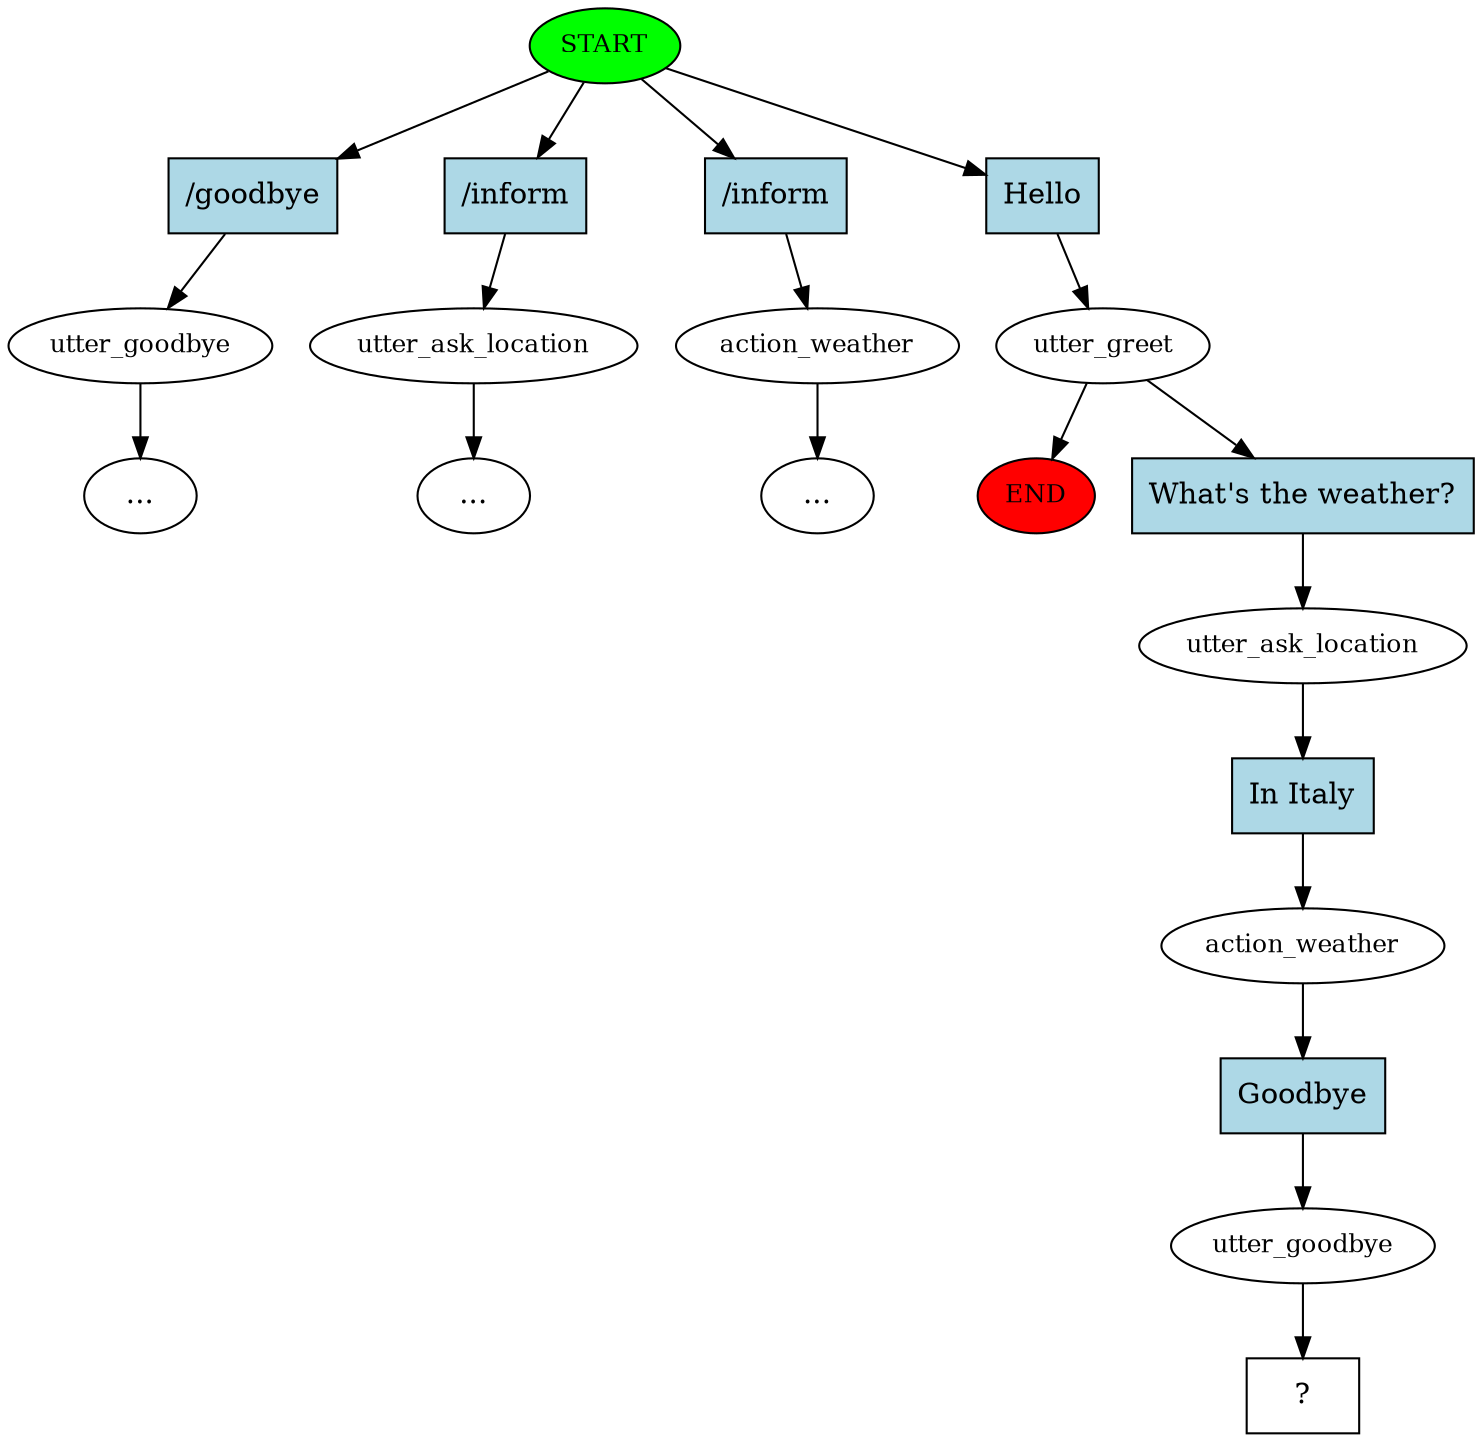 digraph  {
0 [class="start active", fillcolor=green, fontsize=12, label=START, style=filled];
"-1" [class=end, fillcolor=red, fontsize=12, label=END, style=filled];
1 [class="", fontsize=12, label=utter_goodbye];
"-3" [class=ellipsis, label="..."];
2 [class="", fontsize=12, label=utter_ask_location];
"-4" [class=ellipsis, label="..."];
3 [class="", fontsize=12, label=action_weather];
"-5" [class=ellipsis, label="..."];
4 [class=active, fontsize=12, label=utter_greet];
6 [class=active, fontsize=12, label=utter_ask_location];
7 [class=active, fontsize=12, label=action_weather];
8 [class=active, fontsize=12, label=utter_goodbye];
9 [class="intent dashed active", label="  ?  ", shape=rect];
10 [class=intent, fillcolor=lightblue, label="/goodbye", shape=rect, style=filled];
11 [class=intent, fillcolor=lightblue, label="/inform", shape=rect, style=filled];
12 [class=intent, fillcolor=lightblue, label="/inform", shape=rect, style=filled];
13 [class="intent active", fillcolor=lightblue, label=Hello, shape=rect, style=filled];
14 [class="intent active", fillcolor=lightblue, label="What's\ the\ weather\?", shape=rect, style=filled];
15 [class="intent active", fillcolor=lightblue, label="In\ Italy", shape=rect, style=filled];
16 [class="intent active", fillcolor=lightblue, label=Goodbye, shape=rect, style=filled];
0 -> 10  [class="", key=0];
0 -> 11  [class="", key=0];
0 -> 12  [class="", key=0];
0 -> 13  [class=active, key=0];
1 -> "-3"  [class="", key=NONE, label=""];
2 -> "-4"  [class="", key=NONE, label=""];
3 -> "-5"  [class="", key=NONE, label=""];
4 -> "-1"  [class="", key=NONE, label=""];
4 -> 14  [class=active, key=0];
6 -> 15  [class=active, key=0];
7 -> 16  [class=active, key=0];
8 -> 9  [class=active, key=NONE, label=""];
10 -> 1  [class="", key=0];
11 -> 2  [class="", key=0];
12 -> 3  [class="", key=0];
13 -> 4  [class=active, key=0];
14 -> 6  [class=active, key=0];
15 -> 7  [class=active, key=0];
16 -> 8  [class=active, key=0];
}
